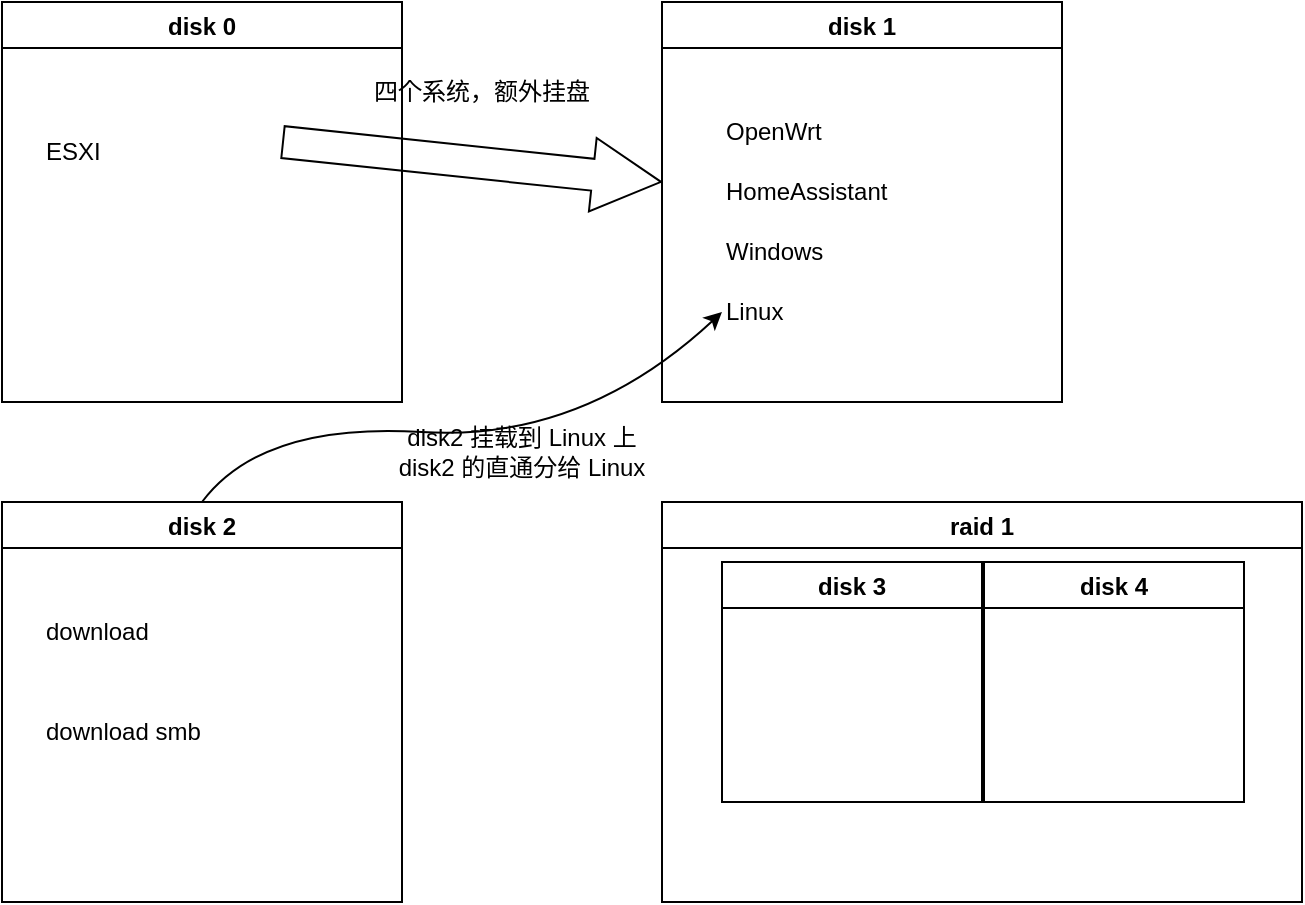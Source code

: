 <mxfile version="17.1.3" type="github">
  <diagram id="lT5mPGsHdPi-lIUCmYCX" name="Page-1">
    <mxGraphModel dx="946" dy="545" grid="1" gridSize="10" guides="1" tooltips="1" connect="1" arrows="1" fold="1" page="1" pageScale="1" pageWidth="827" pageHeight="1169" math="0" shadow="0">
      <root>
        <mxCell id="0" />
        <mxCell id="1" parent="0" />
        <mxCell id="OIx4rU_GbDhWFo7Ky78G-2" value="disk 0" style="swimlane;" vertex="1" parent="1">
          <mxGeometry x="90" y="110" width="200" height="200" as="geometry" />
        </mxCell>
        <mxCell id="OIx4rU_GbDhWFo7Ky78G-11" value="ESXI" style="text;html=1;strokeColor=none;fillColor=none;align=left;verticalAlign=middle;whiteSpace=wrap;rounded=0;" vertex="1" parent="OIx4rU_GbDhWFo7Ky78G-2">
          <mxGeometry x="20" y="60" width="60" height="30" as="geometry" />
        </mxCell>
        <mxCell id="OIx4rU_GbDhWFo7Ky78G-3" value="disk 1" style="swimlane;" vertex="1" parent="1">
          <mxGeometry x="420" y="110" width="200" height="200" as="geometry" />
        </mxCell>
        <mxCell id="OIx4rU_GbDhWFo7Ky78G-12" value="OpenWrt" style="text;html=1;strokeColor=none;fillColor=none;align=left;verticalAlign=middle;whiteSpace=wrap;rounded=0;" vertex="1" parent="OIx4rU_GbDhWFo7Ky78G-3">
          <mxGeometry x="30" y="50" width="60" height="30" as="geometry" />
        </mxCell>
        <mxCell id="OIx4rU_GbDhWFo7Ky78G-13" value="HomeAssistant" style="text;html=1;strokeColor=none;fillColor=none;align=left;verticalAlign=middle;whiteSpace=wrap;rounded=0;" vertex="1" parent="OIx4rU_GbDhWFo7Ky78G-3">
          <mxGeometry x="30" y="80" width="60" height="30" as="geometry" />
        </mxCell>
        <mxCell id="OIx4rU_GbDhWFo7Ky78G-14" value="Windows" style="text;html=1;strokeColor=none;fillColor=none;align=left;verticalAlign=middle;whiteSpace=wrap;rounded=0;" vertex="1" parent="OIx4rU_GbDhWFo7Ky78G-3">
          <mxGeometry x="30" y="110" width="60" height="30" as="geometry" />
        </mxCell>
        <mxCell id="OIx4rU_GbDhWFo7Ky78G-15" value="Linux" style="text;html=1;strokeColor=none;fillColor=none;align=left;verticalAlign=middle;whiteSpace=wrap;rounded=0;" vertex="1" parent="OIx4rU_GbDhWFo7Ky78G-3">
          <mxGeometry x="30" y="140" width="60" height="30" as="geometry" />
        </mxCell>
        <mxCell id="OIx4rU_GbDhWFo7Ky78G-4" value="disk 2" style="swimlane;" vertex="1" parent="1">
          <mxGeometry x="90" y="360" width="200" height="200" as="geometry" />
        </mxCell>
        <mxCell id="OIx4rU_GbDhWFo7Ky78G-9" value="download" style="text;html=1;strokeColor=none;fillColor=none;align=left;verticalAlign=middle;whiteSpace=wrap;rounded=0;" vertex="1" parent="OIx4rU_GbDhWFo7Ky78G-4">
          <mxGeometry x="20" y="50" width="60" height="30" as="geometry" />
        </mxCell>
        <mxCell id="OIx4rU_GbDhWFo7Ky78G-10" value="download smb" style="text;html=1;strokeColor=none;fillColor=none;align=left;verticalAlign=middle;whiteSpace=wrap;rounded=0;" vertex="1" parent="OIx4rU_GbDhWFo7Ky78G-4">
          <mxGeometry x="20" y="100" width="120" height="30" as="geometry" />
        </mxCell>
        <mxCell id="OIx4rU_GbDhWFo7Ky78G-8" value="" style="group" vertex="1" connectable="0" parent="1">
          <mxGeometry x="420" y="360" width="320" height="200" as="geometry" />
        </mxCell>
        <mxCell id="OIx4rU_GbDhWFo7Ky78G-5" value="disk 3" style="swimlane;" vertex="1" parent="OIx4rU_GbDhWFo7Ky78G-8">
          <mxGeometry x="30" y="30" width="130" height="120" as="geometry" />
        </mxCell>
        <mxCell id="OIx4rU_GbDhWFo7Ky78G-6" value="disk 4" style="swimlane;" vertex="1" parent="OIx4rU_GbDhWFo7Ky78G-8">
          <mxGeometry x="161" y="30" width="130" height="120" as="geometry" />
        </mxCell>
        <mxCell id="OIx4rU_GbDhWFo7Ky78G-7" value="raid 1" style="swimlane;" vertex="1" parent="OIx4rU_GbDhWFo7Ky78G-8">
          <mxGeometry width="320" height="200" as="geometry" />
        </mxCell>
        <mxCell id="OIx4rU_GbDhWFo7Ky78G-16" value="" style="curved=1;endArrow=classic;html=1;rounded=0;exitX=0.5;exitY=0;exitDx=0;exitDy=0;entryX=0;entryY=0.5;entryDx=0;entryDy=0;" edge="1" parent="1" source="OIx4rU_GbDhWFo7Ky78G-4" target="OIx4rU_GbDhWFo7Ky78G-15">
          <mxGeometry width="50" height="50" relative="1" as="geometry">
            <mxPoint x="380" y="310" as="sourcePoint" />
            <mxPoint x="430" y="260" as="targetPoint" />
            <Array as="points">
              <mxPoint x="220" y="320" />
              <mxPoint x="380" y="330" />
            </Array>
          </mxGeometry>
        </mxCell>
        <mxCell id="OIx4rU_GbDhWFo7Ky78G-17" value="disk2 挂载到 Linux 上&lt;br&gt;disk2 的直通分给 Linux" style="text;html=1;strokeColor=none;fillColor=none;align=center;verticalAlign=middle;whiteSpace=wrap;rounded=0;" vertex="1" parent="1">
          <mxGeometry x="270" y="320" width="160" height="30" as="geometry" />
        </mxCell>
        <mxCell id="OIx4rU_GbDhWFo7Ky78G-19" value="" style="shape=flexArrow;endArrow=classic;html=1;rounded=0;width=16;endSize=11.1;" edge="1" parent="1">
          <mxGeometry width="50" height="50" relative="1" as="geometry">
            <mxPoint x="230" y="180" as="sourcePoint" />
            <mxPoint x="420" y="200" as="targetPoint" />
          </mxGeometry>
        </mxCell>
        <mxCell id="OIx4rU_GbDhWFo7Ky78G-20" value="四个系统，额外挂盘" style="text;html=1;strokeColor=none;fillColor=none;align=center;verticalAlign=middle;whiteSpace=wrap;rounded=0;" vertex="1" parent="1">
          <mxGeometry x="260" y="140" width="140" height="30" as="geometry" />
        </mxCell>
      </root>
    </mxGraphModel>
  </diagram>
</mxfile>
